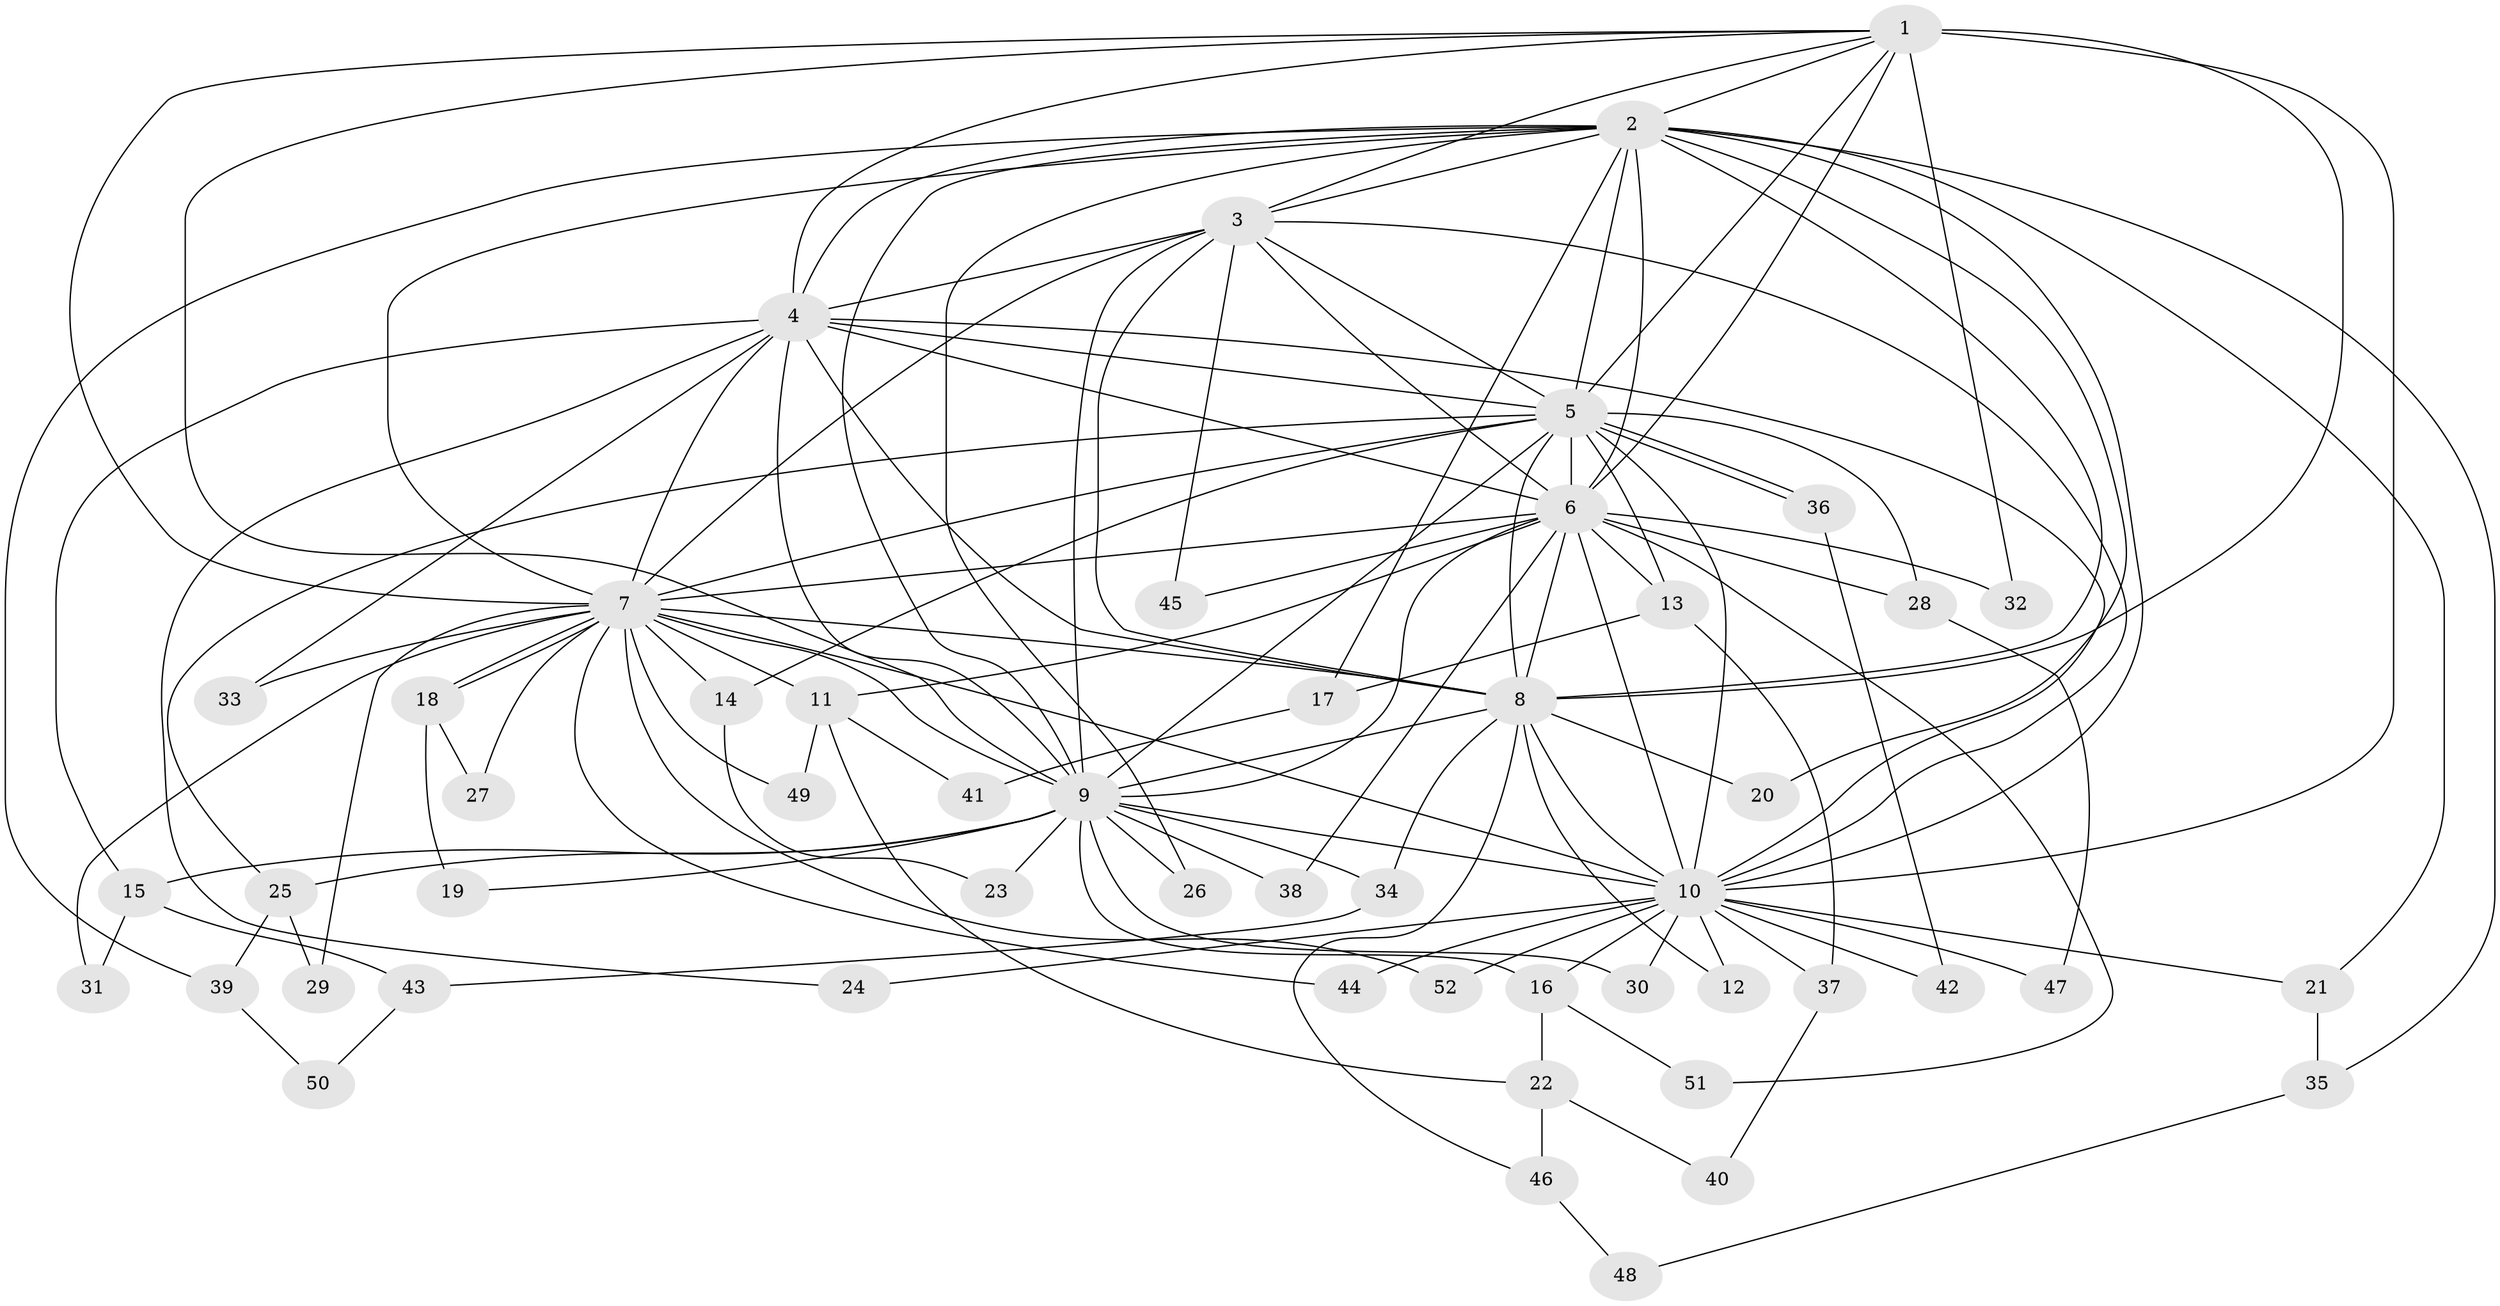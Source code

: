 // Generated by graph-tools (version 1.1) at 2025/34/03/09/25 02:34:41]
// undirected, 52 vertices, 129 edges
graph export_dot {
graph [start="1"]
  node [color=gray90,style=filled];
  1;
  2;
  3;
  4;
  5;
  6;
  7;
  8;
  9;
  10;
  11;
  12;
  13;
  14;
  15;
  16;
  17;
  18;
  19;
  20;
  21;
  22;
  23;
  24;
  25;
  26;
  27;
  28;
  29;
  30;
  31;
  32;
  33;
  34;
  35;
  36;
  37;
  38;
  39;
  40;
  41;
  42;
  43;
  44;
  45;
  46;
  47;
  48;
  49;
  50;
  51;
  52;
  1 -- 2;
  1 -- 3;
  1 -- 4;
  1 -- 5;
  1 -- 6;
  1 -- 7;
  1 -- 8;
  1 -- 9;
  1 -- 10;
  1 -- 32;
  2 -- 3;
  2 -- 4;
  2 -- 5;
  2 -- 6;
  2 -- 7;
  2 -- 8;
  2 -- 9;
  2 -- 10;
  2 -- 17;
  2 -- 20;
  2 -- 21;
  2 -- 26;
  2 -- 35;
  2 -- 39;
  3 -- 4;
  3 -- 5;
  3 -- 6;
  3 -- 7;
  3 -- 8;
  3 -- 9;
  3 -- 10;
  3 -- 45;
  4 -- 5;
  4 -- 6;
  4 -- 7;
  4 -- 8;
  4 -- 9;
  4 -- 10;
  4 -- 15;
  4 -- 24;
  4 -- 33;
  5 -- 6;
  5 -- 7;
  5 -- 8;
  5 -- 9;
  5 -- 10;
  5 -- 13;
  5 -- 14;
  5 -- 25;
  5 -- 28;
  5 -- 36;
  5 -- 36;
  6 -- 7;
  6 -- 8;
  6 -- 9;
  6 -- 10;
  6 -- 11;
  6 -- 13;
  6 -- 28;
  6 -- 32;
  6 -- 38;
  6 -- 45;
  6 -- 51;
  7 -- 8;
  7 -- 9;
  7 -- 10;
  7 -- 11;
  7 -- 14;
  7 -- 18;
  7 -- 18;
  7 -- 27;
  7 -- 29;
  7 -- 31;
  7 -- 33;
  7 -- 44;
  7 -- 49;
  7 -- 52;
  8 -- 9;
  8 -- 10;
  8 -- 12;
  8 -- 20;
  8 -- 34;
  8 -- 46;
  9 -- 10;
  9 -- 15;
  9 -- 16;
  9 -- 19;
  9 -- 23;
  9 -- 25;
  9 -- 26;
  9 -- 30;
  9 -- 34;
  9 -- 38;
  10 -- 12;
  10 -- 16;
  10 -- 21;
  10 -- 24;
  10 -- 30;
  10 -- 37;
  10 -- 42;
  10 -- 44;
  10 -- 47;
  10 -- 52;
  11 -- 22;
  11 -- 41;
  11 -- 49;
  13 -- 17;
  13 -- 37;
  14 -- 23;
  15 -- 31;
  15 -- 43;
  16 -- 22;
  16 -- 51;
  17 -- 41;
  18 -- 19;
  18 -- 27;
  21 -- 35;
  22 -- 40;
  22 -- 46;
  25 -- 29;
  25 -- 39;
  28 -- 47;
  34 -- 43;
  35 -- 48;
  36 -- 42;
  37 -- 40;
  39 -- 50;
  43 -- 50;
  46 -- 48;
}

